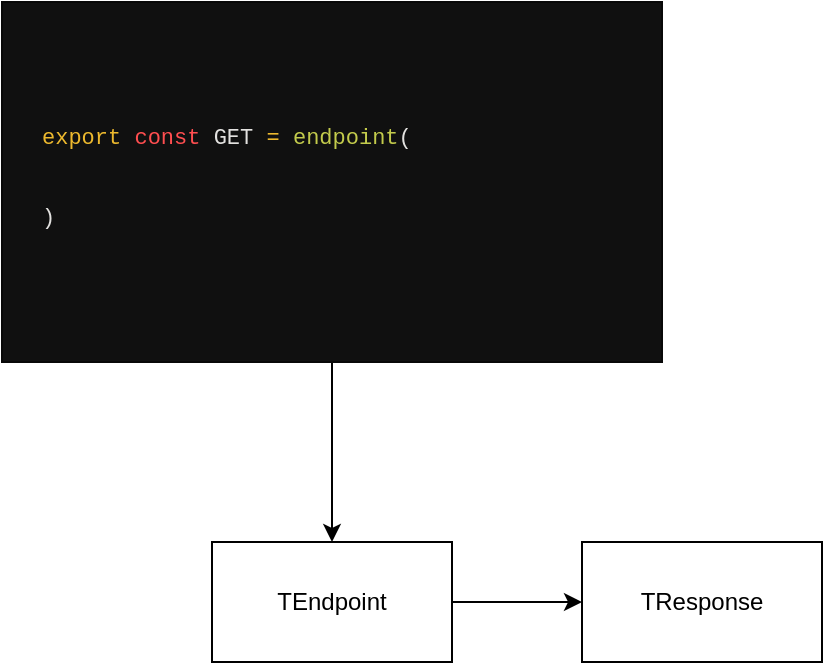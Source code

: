 <mxfile>
    <diagram id="fWfo3xHF7rSx2LhqYZcW" name="Page-1">
        <mxGraphModel dx="1222" dy="924" grid="1" gridSize="10" guides="1" tooltips="1" connect="1" arrows="1" fold="1" page="0" pageScale="1" pageWidth="850" pageHeight="1100" math="0" shadow="0">
            <root>
                <mxCell id="0"/>
                <mxCell id="1" parent="0"/>
                <mxCell id="10" style="edgeStyle=none;html=1;" edge="1" parent="1" source="3" target="9">
                    <mxGeometry relative="1" as="geometry"/>
                </mxCell>
                <mxCell id="3" value="&lt;pre style=&quot;line-height: 20px;&quot;&gt;&lt;div style=&quot;&quot;&gt;&lt;font color=&quot;#e3e2e0&quot; face=&quot;FiraCode Nerd Font, Consolas, Courier New, monospace&quot;&gt;&lt;span style=&quot;font-size: 11px;&quot;&gt;&lt;br&gt;&lt;/span&gt;&lt;/font&gt;&lt;/div&gt;&lt;div style=&quot;color: rgb(227, 226, 224); font-family: &amp;quot;FiraCode Nerd Font&amp;quot;, Consolas, &amp;quot;Courier New&amp;quot;, monospace; font-size: 11px;&quot;&gt;&lt;span style=&quot;color: #edb92e;&quot;&gt;export&lt;/span&gt; &lt;span style=&quot;color: #ff4e50;&quot;&gt;const&lt;/span&gt; GET &lt;span style=&quot;color: #edb92e;&quot;&gt;=&lt;/span&gt; &lt;span style=&quot;color: #c3cb4c;&quot;&gt;endpoint&lt;/span&gt;(&lt;/div&gt;&lt;div style=&quot;&quot;&gt;&lt;span style=&quot;white-space: pre;&quot;&gt;&#9;&lt;/span&gt;&lt;br&gt;&lt;/div&gt;&lt;div style=&quot;color: rgb(227, 226, 224); font-family: &amp;quot;FiraCode Nerd Font&amp;quot;, Consolas, &amp;quot;Courier New&amp;quot;, monospace; font-size: 11px;&quot;&gt;)&lt;/div&gt;&lt;div style=&quot;&quot;&gt;&lt;br&gt;&lt;/div&gt;&lt;/pre&gt;" style="html=1;fillColor=#101010;strokeColor=#080808;align=left;verticalAlign=top;spacingTop=0;spacingLeft=0;spacing=20;whiteSpace=wrap;labelBorderColor=none;labelBackgroundColor=none;" vertex="1" parent="1">
                    <mxGeometry x="90" y="70" width="330" height="180" as="geometry"/>
                </mxCell>
                <mxCell id="12" style="edgeStyle=none;html=1;" edge="1" parent="1" source="9">
                    <mxGeometry relative="1" as="geometry">
                        <mxPoint x="380" y="370" as="targetPoint"/>
                    </mxGeometry>
                </mxCell>
                <mxCell id="9" value="TEndpoint" style="whiteSpace=wrap;html=1;" vertex="1" parent="1">
                    <mxGeometry x="195" y="340" width="120" height="60" as="geometry"/>
                </mxCell>
                <mxCell id="13" value="TResponse" style="whiteSpace=wrap;html=1;" vertex="1" parent="1">
                    <mxGeometry x="380" y="340" width="120" height="60" as="geometry"/>
                </mxCell>
            </root>
        </mxGraphModel>
    </diagram>
</mxfile>